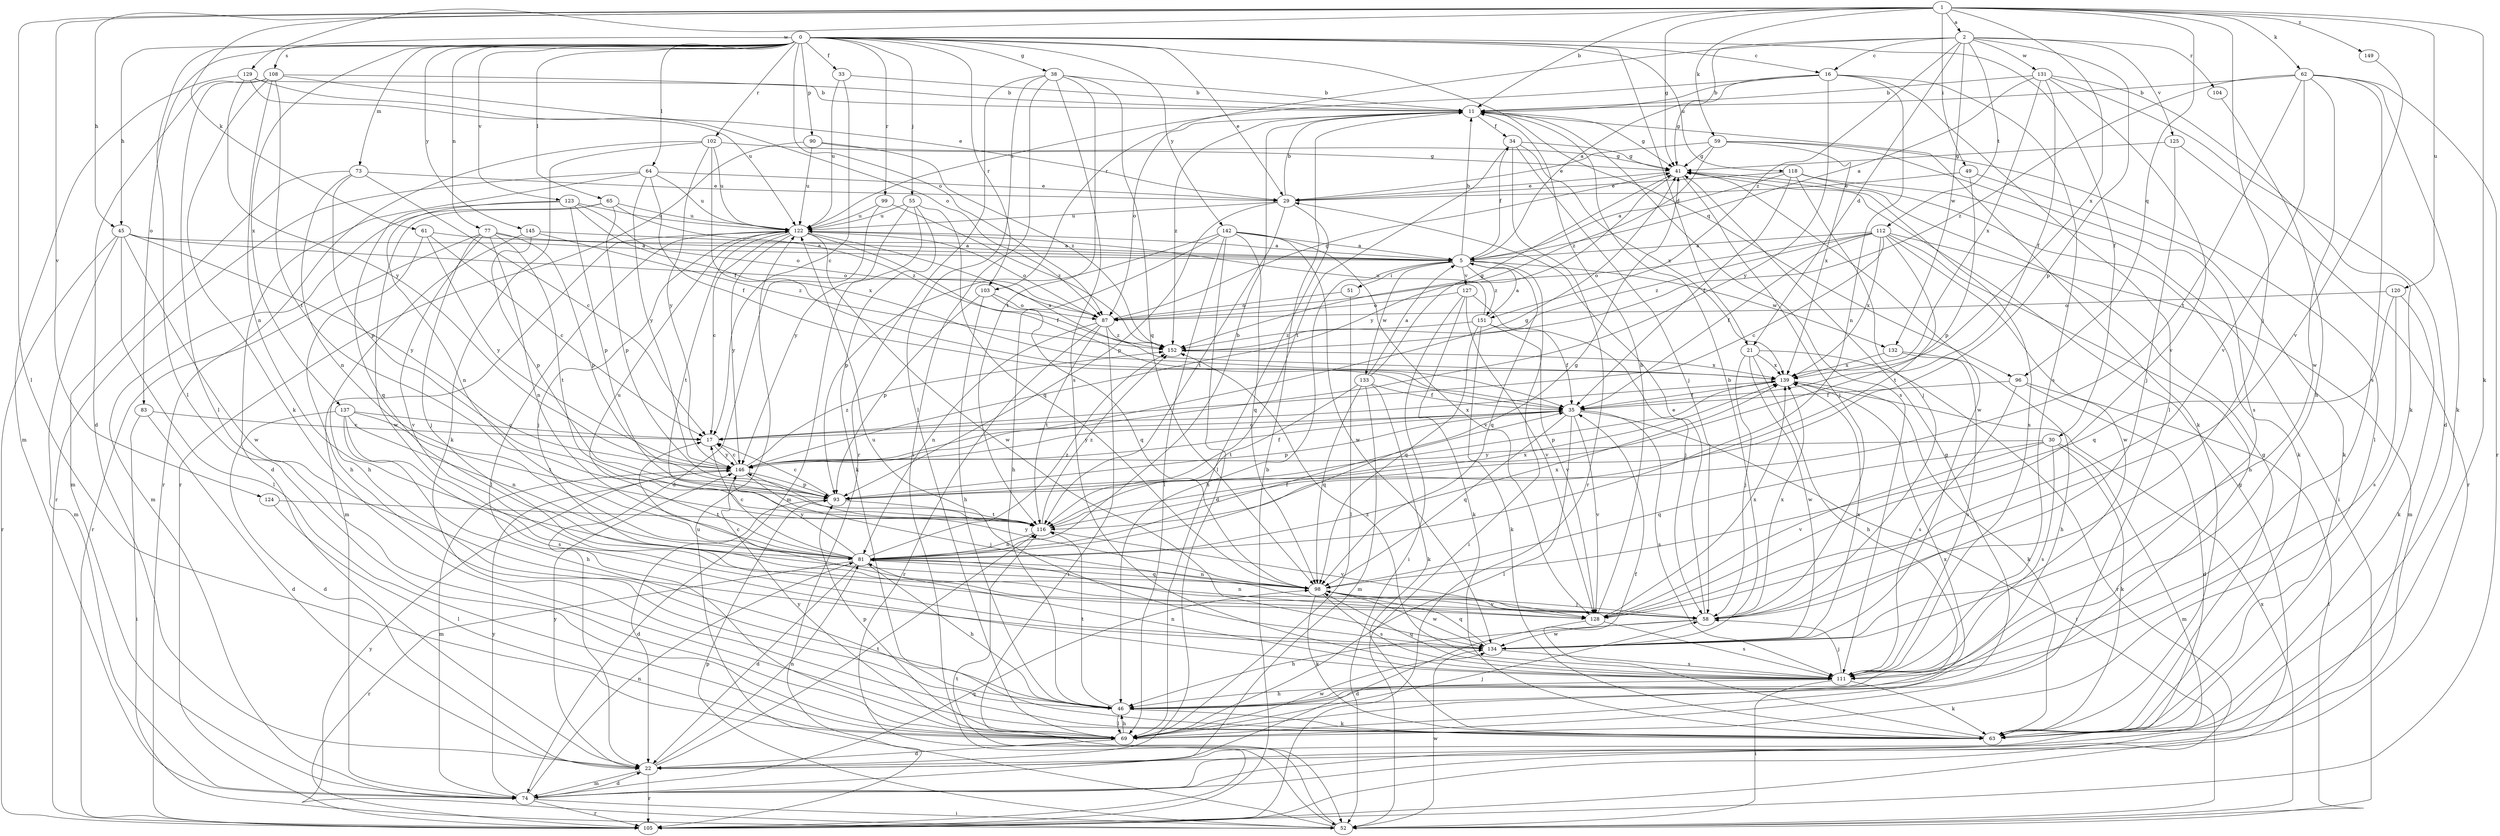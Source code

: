 strict digraph  {
0;
1;
2;
5;
11;
16;
17;
21;
22;
29;
30;
33;
34;
35;
38;
41;
45;
46;
49;
51;
52;
55;
58;
59;
61;
62;
63;
64;
65;
69;
73;
74;
77;
81;
83;
87;
90;
93;
96;
98;
99;
102;
103;
104;
105;
108;
111;
112;
116;
118;
120;
122;
123;
124;
125;
127;
128;
129;
131;
132;
133;
134;
137;
139;
142;
145;
146;
149;
151;
152;
0 -> 16  [label=c];
0 -> 21  [label=d];
0 -> 29  [label=e];
0 -> 30  [label=f];
0 -> 33  [label=f];
0 -> 38  [label=g];
0 -> 45  [label=h];
0 -> 55  [label=j];
0 -> 64  [label=l];
0 -> 65  [label=l];
0 -> 69  [label=l];
0 -> 73  [label=m];
0 -> 77  [label=n];
0 -> 83  [label=o];
0 -> 87  [label=o];
0 -> 90  [label=p];
0 -> 96  [label=q];
0 -> 99  [label=r];
0 -> 102  [label=r];
0 -> 103  [label=r];
0 -> 108  [label=s];
0 -> 118  [label=u];
0 -> 123  [label=v];
0 -> 137  [label=x];
0 -> 142  [label=y];
0 -> 145  [label=y];
1 -> 2  [label=a];
1 -> 11  [label=b];
1 -> 41  [label=g];
1 -> 45  [label=h];
1 -> 49  [label=i];
1 -> 58  [label=j];
1 -> 59  [label=k];
1 -> 61  [label=k];
1 -> 62  [label=k];
1 -> 63  [label=k];
1 -> 69  [label=l];
1 -> 96  [label=q];
1 -> 120  [label=u];
1 -> 124  [label=v];
1 -> 129  [label=w];
1 -> 139  [label=x];
1 -> 149  [label=z];
2 -> 5  [label=a];
2 -> 16  [label=c];
2 -> 21  [label=d];
2 -> 93  [label=p];
2 -> 103  [label=r];
2 -> 104  [label=r];
2 -> 112  [label=t];
2 -> 125  [label=v];
2 -> 131  [label=w];
2 -> 132  [label=w];
2 -> 151  [label=z];
5 -> 11  [label=b];
5 -> 34  [label=f];
5 -> 46  [label=h];
5 -> 51  [label=i];
5 -> 52  [label=i];
5 -> 98  [label=q];
5 -> 127  [label=v];
5 -> 132  [label=w];
5 -> 133  [label=w];
5 -> 151  [label=z];
11 -> 34  [label=f];
11 -> 41  [label=g];
11 -> 63  [label=k];
11 -> 87  [label=o];
11 -> 111  [label=s];
11 -> 152  [label=z];
16 -> 11  [label=b];
16 -> 41  [label=g];
16 -> 69  [label=l];
16 -> 81  [label=n];
16 -> 111  [label=s];
16 -> 122  [label=u];
16 -> 146  [label=y];
17 -> 139  [label=x];
17 -> 146  [label=y];
21 -> 46  [label=h];
21 -> 58  [label=j];
21 -> 105  [label=r];
21 -> 134  [label=w];
21 -> 139  [label=x];
22 -> 74  [label=m];
22 -> 81  [label=n];
22 -> 105  [label=r];
22 -> 116  [label=t];
22 -> 146  [label=y];
29 -> 11  [label=b];
29 -> 69  [label=l];
29 -> 93  [label=p];
29 -> 116  [label=t];
29 -> 122  [label=u];
30 -> 63  [label=k];
30 -> 74  [label=m];
30 -> 98  [label=q];
30 -> 111  [label=s];
30 -> 128  [label=v];
30 -> 146  [label=y];
33 -> 11  [label=b];
33 -> 17  [label=c];
33 -> 122  [label=u];
34 -> 41  [label=g];
34 -> 58  [label=j];
34 -> 105  [label=r];
34 -> 116  [label=t];
34 -> 139  [label=x];
35 -> 17  [label=c];
35 -> 52  [label=i];
35 -> 69  [label=l];
35 -> 93  [label=p];
35 -> 98  [label=q];
35 -> 111  [label=s];
35 -> 128  [label=v];
35 -> 146  [label=y];
38 -> 11  [label=b];
38 -> 52  [label=i];
38 -> 69  [label=l];
38 -> 98  [label=q];
38 -> 105  [label=r];
38 -> 111  [label=s];
38 -> 116  [label=t];
41 -> 29  [label=e];
41 -> 58  [label=j];
41 -> 111  [label=s];
41 -> 134  [label=w];
41 -> 146  [label=y];
45 -> 5  [label=a];
45 -> 69  [label=l];
45 -> 74  [label=m];
45 -> 87  [label=o];
45 -> 105  [label=r];
45 -> 134  [label=w];
45 -> 146  [label=y];
46 -> 63  [label=k];
46 -> 69  [label=l];
46 -> 116  [label=t];
49 -> 29  [label=e];
49 -> 63  [label=k];
49 -> 93  [label=p];
51 -> 69  [label=l];
51 -> 87  [label=o];
52 -> 93  [label=p];
52 -> 116  [label=t];
52 -> 122  [label=u];
52 -> 134  [label=w];
52 -> 139  [label=x];
52 -> 146  [label=y];
55 -> 63  [label=k];
55 -> 74  [label=m];
55 -> 98  [label=q];
55 -> 122  [label=u];
55 -> 146  [label=y];
58 -> 17  [label=c];
58 -> 29  [label=e];
58 -> 46  [label=h];
58 -> 134  [label=w];
58 -> 139  [label=x];
59 -> 29  [label=e];
59 -> 41  [label=g];
59 -> 69  [label=l];
59 -> 111  [label=s];
59 -> 139  [label=x];
59 -> 152  [label=z];
61 -> 5  [label=a];
61 -> 17  [label=c];
61 -> 46  [label=h];
61 -> 146  [label=y];
62 -> 11  [label=b];
62 -> 63  [label=k];
62 -> 105  [label=r];
62 -> 111  [label=s];
62 -> 116  [label=t];
62 -> 128  [label=v];
62 -> 134  [label=w];
62 -> 152  [label=z];
63 -> 35  [label=f];
63 -> 41  [label=g];
64 -> 22  [label=d];
64 -> 29  [label=e];
64 -> 35  [label=f];
64 -> 105  [label=r];
64 -> 122  [label=u];
64 -> 146  [label=y];
65 -> 74  [label=m];
65 -> 93  [label=p];
65 -> 122  [label=u];
65 -> 134  [label=w];
65 -> 152  [label=z];
69 -> 22  [label=d];
69 -> 41  [label=g];
69 -> 46  [label=h];
69 -> 58  [label=j];
69 -> 93  [label=p];
69 -> 134  [label=w];
69 -> 139  [label=x];
69 -> 146  [label=y];
73 -> 17  [label=c];
73 -> 29  [label=e];
73 -> 74  [label=m];
73 -> 81  [label=n];
73 -> 93  [label=p];
74 -> 22  [label=d];
74 -> 41  [label=g];
74 -> 52  [label=i];
74 -> 81  [label=n];
74 -> 98  [label=q];
74 -> 105  [label=r];
74 -> 146  [label=y];
77 -> 5  [label=a];
77 -> 58  [label=j];
77 -> 81  [label=n];
77 -> 93  [label=p];
77 -> 105  [label=r];
77 -> 116  [label=t];
77 -> 128  [label=v];
81 -> 11  [label=b];
81 -> 17  [label=c];
81 -> 22  [label=d];
81 -> 35  [label=f];
81 -> 41  [label=g];
81 -> 46  [label=h];
81 -> 98  [label=q];
81 -> 105  [label=r];
81 -> 122  [label=u];
81 -> 139  [label=x];
81 -> 146  [label=y];
81 -> 152  [label=z];
83 -> 17  [label=c];
83 -> 22  [label=d];
83 -> 52  [label=i];
87 -> 41  [label=g];
87 -> 52  [label=i];
87 -> 81  [label=n];
87 -> 105  [label=r];
87 -> 116  [label=t];
87 -> 152  [label=z];
90 -> 41  [label=g];
90 -> 105  [label=r];
90 -> 122  [label=u];
90 -> 152  [label=z];
93 -> 17  [label=c];
93 -> 22  [label=d];
93 -> 116  [label=t];
96 -> 22  [label=d];
96 -> 35  [label=f];
96 -> 52  [label=i];
96 -> 111  [label=s];
98 -> 58  [label=j];
98 -> 63  [label=k];
98 -> 81  [label=n];
98 -> 111  [label=s];
98 -> 128  [label=v];
98 -> 134  [label=w];
98 -> 146  [label=y];
99 -> 22  [label=d];
99 -> 122  [label=u];
99 -> 152  [label=z];
102 -> 35  [label=f];
102 -> 41  [label=g];
102 -> 63  [label=k];
102 -> 105  [label=r];
102 -> 122  [label=u];
102 -> 146  [label=y];
103 -> 46  [label=h];
103 -> 87  [label=o];
103 -> 93  [label=p];
103 -> 98  [label=q];
104 -> 46  [label=h];
105 -> 11  [label=b];
108 -> 11  [label=b];
108 -> 22  [label=d];
108 -> 29  [label=e];
108 -> 63  [label=k];
108 -> 69  [label=l];
108 -> 81  [label=n];
108 -> 116  [label=t];
111 -> 46  [label=h];
111 -> 52  [label=i];
111 -> 58  [label=j];
111 -> 63  [label=k];
111 -> 81  [label=n];
111 -> 98  [label=q];
111 -> 152  [label=z];
112 -> 5  [label=a];
112 -> 17  [label=c];
112 -> 35  [label=f];
112 -> 46  [label=h];
112 -> 74  [label=m];
112 -> 87  [label=o];
112 -> 116  [label=t];
112 -> 134  [label=w];
112 -> 139  [label=x];
112 -> 152  [label=z];
116 -> 81  [label=n];
116 -> 128  [label=v];
116 -> 139  [label=x];
116 -> 152  [label=z];
118 -> 5  [label=a];
118 -> 29  [label=e];
118 -> 35  [label=f];
118 -> 52  [label=i];
118 -> 58  [label=j];
118 -> 63  [label=k];
120 -> 63  [label=k];
120 -> 87  [label=o];
120 -> 98  [label=q];
120 -> 111  [label=s];
122 -> 5  [label=a];
122 -> 17  [label=c];
122 -> 35  [label=f];
122 -> 58  [label=j];
122 -> 69  [label=l];
122 -> 74  [label=m];
122 -> 87  [label=o];
122 -> 116  [label=t];
122 -> 134  [label=w];
122 -> 139  [label=x];
122 -> 146  [label=y];
123 -> 81  [label=n];
123 -> 87  [label=o];
123 -> 93  [label=p];
123 -> 98  [label=q];
123 -> 122  [label=u];
123 -> 139  [label=x];
124 -> 69  [label=l];
124 -> 116  [label=t];
125 -> 41  [label=g];
125 -> 58  [label=j];
125 -> 105  [label=r];
127 -> 52  [label=i];
127 -> 58  [label=j];
127 -> 63  [label=k];
127 -> 87  [label=o];
127 -> 128  [label=v];
128 -> 11  [label=b];
128 -> 22  [label=d];
128 -> 81  [label=n];
128 -> 111  [label=s];
128 -> 139  [label=x];
129 -> 11  [label=b];
129 -> 74  [label=m];
129 -> 87  [label=o];
129 -> 122  [label=u];
129 -> 146  [label=y];
131 -> 5  [label=a];
131 -> 11  [label=b];
131 -> 22  [label=d];
131 -> 35  [label=f];
131 -> 63  [label=k];
131 -> 128  [label=v];
131 -> 139  [label=x];
132 -> 46  [label=h];
132 -> 111  [label=s];
132 -> 139  [label=x];
133 -> 5  [label=a];
133 -> 35  [label=f];
133 -> 41  [label=g];
133 -> 63  [label=k];
133 -> 74  [label=m];
133 -> 98  [label=q];
133 -> 116  [label=t];
134 -> 11  [label=b];
134 -> 98  [label=q];
134 -> 111  [label=s];
134 -> 122  [label=u];
134 -> 139  [label=x];
137 -> 17  [label=c];
137 -> 22  [label=d];
137 -> 46  [label=h];
137 -> 81  [label=n];
137 -> 111  [label=s];
137 -> 116  [label=t];
139 -> 35  [label=f];
139 -> 63  [label=k];
139 -> 93  [label=p];
142 -> 5  [label=a];
142 -> 22  [label=d];
142 -> 46  [label=h];
142 -> 69  [label=l];
142 -> 93  [label=p];
142 -> 98  [label=q];
142 -> 128  [label=v];
142 -> 134  [label=w];
145 -> 5  [label=a];
145 -> 46  [label=h];
145 -> 93  [label=p];
145 -> 152  [label=z];
146 -> 17  [label=c];
146 -> 35  [label=f];
146 -> 41  [label=g];
146 -> 58  [label=j];
146 -> 74  [label=m];
146 -> 93  [label=p];
146 -> 152  [label=z];
149 -> 128  [label=v];
151 -> 5  [label=a];
151 -> 35  [label=f];
151 -> 63  [label=k];
151 -> 98  [label=q];
151 -> 122  [label=u];
151 -> 128  [label=v];
151 -> 152  [label=z];
152 -> 139  [label=x];
}
